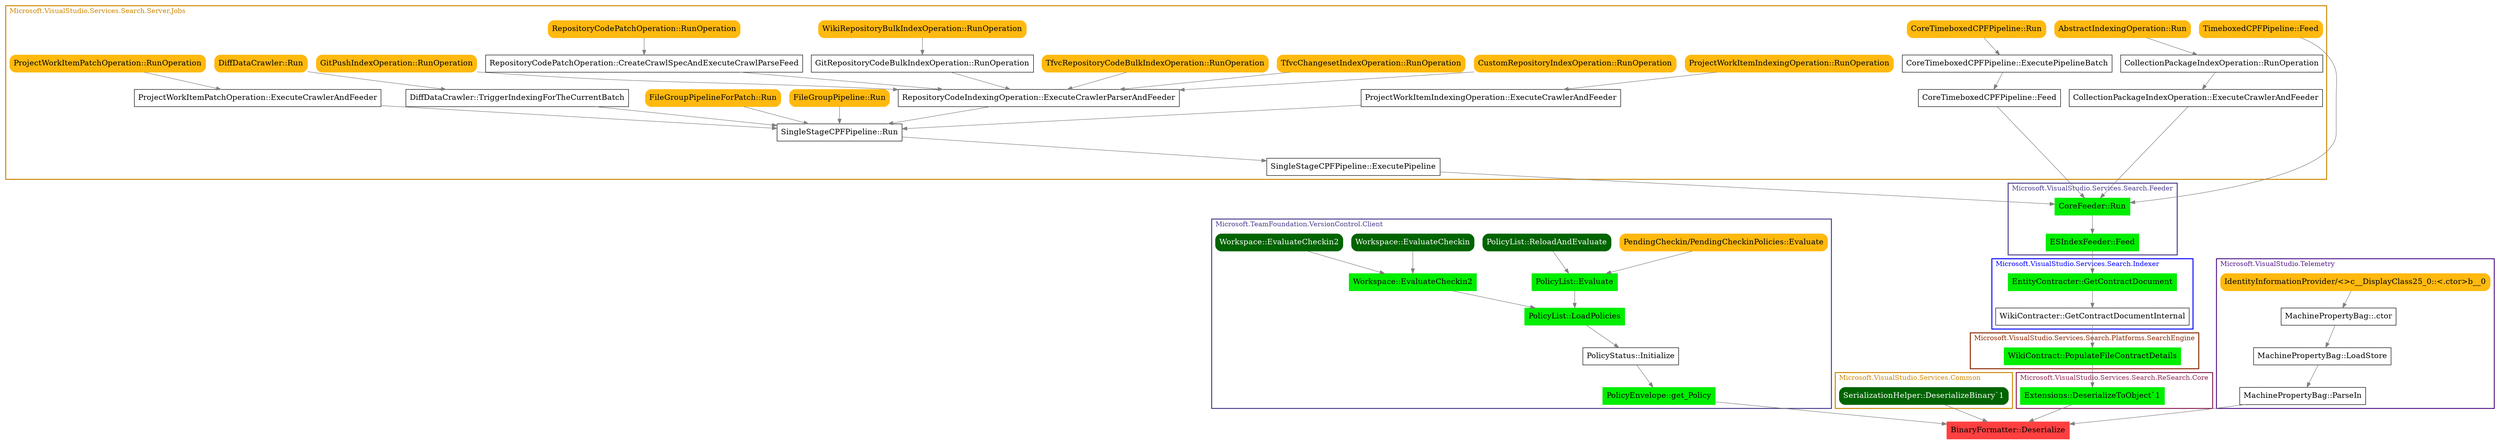 digraph G {
node [fontsize = 16];
0 [label="BinaryFormatter::Deserialize", shape="box", style="filled", fillcolor="brown1", color="brown1"];
subgraph cluster_0 {
label="Microsoft.TeamFoundation.VersionControl.Client";
color=darkslateblue;
fontcolor=darkslateblue;
penwidth=2;
labeljust=l;
1 [label="PolicyEnvelope::get_Policy", shape="box", style="filled", fillcolor="green2", color="green2"];
2 [label="PolicyStatus::Initialize", shape="box"];
3 [label="PolicyList::LoadPolicies", shape="box", style="filled", fillcolor="green2", color="green2"];
4 [label="PolicyList::Evaluate", shape="box", style="filled", fillcolor="green2", color="green2"];
5 [label="Workspace::EvaluateCheckin2", shape="box", style="filled", fillcolor="green2", color="green2"];
6 [label="PendingCheckin/PendingCheckinPolicies::Evaluate", shape="box", style="filled, rounded", fillcolor="darkgoldenrod1", color="darkgoldenrod1"];
7 [label="PolicyList::ReloadAndEvaluate", shape="box", style="filled, rounded", fillcolor="darkgreen", color="darkgreen", fontcolor="white"];
8 [label="Workspace::EvaluateCheckin", shape="box", style="filled, rounded", fillcolor="darkgreen", color="darkgreen", fontcolor="white"];
9 [label="Workspace::EvaluateCheckin2", shape="box", style="filled, rounded", fillcolor="darkgreen", color="darkgreen", fontcolor="white"];
}
subgraph cluster_1 {
label="Microsoft.VisualStudio.Services.Common";
color=orange3;
fontcolor=orange3;
penwidth=2;
labeljust=l;
10 [label="SerializationHelper::DeserializeBinary`1", shape="box", style="filled, rounded", fillcolor="darkgreen", color="darkgreen", fontcolor="white"];
}
subgraph cluster_2 {
label="Microsoft.VisualStudio.Services.Search.ReSearch.Core";
color=violetred4;
fontcolor=violetred4;
penwidth=2;
labeljust=l;
11 [label="Extensions::DeserializeToObject`1", shape="box", style="filled", fillcolor="green2", color="green2"];
}
subgraph cluster_3 {
label="Microsoft.VisualStudio.Telemetry";
color=purple4;
fontcolor=purple4;
penwidth=2;
labeljust=l;
12 [label="MachinePropertyBag::ParseIn", shape="box"];
13 [label="MachinePropertyBag::LoadStore", shape="box"];
14 [label="MachinePropertyBag::.ctor", shape="box"];
15 [label="IdentityInformationProvider/<>c__DisplayClass25_0::<.ctor>b__0", shape="box", style="filled, rounded", fillcolor="darkgoldenrod1", color="darkgoldenrod1"];
}
subgraph cluster_4 {
label="Microsoft.VisualStudio.Services.Search.Platforms.SearchEngine";
color=orangered4;
fontcolor=orangered4;
penwidth=2;
labeljust=l;
16 [label="WikiContract::PopulateFileContractDetails", shape="box", style="filled", fillcolor="green2", color="green2"];
}
subgraph cluster_5 {
label="Microsoft.VisualStudio.Services.Search.Indexer";
color=blue;
fontcolor=blue;
penwidth=2;
labeljust=l;
17 [label="WikiContracter::GetContractDocumentInternal", shape="box"];
18 [label="EntityContracter::GetContractDocument", shape="box", style="filled", fillcolor="green2", color="green2"];
}
subgraph cluster_6 {
label="Microsoft.VisualStudio.Services.Search.Feeder";
color=darkslateblue;
fontcolor=darkslateblue;
penwidth=2;
labeljust=l;
19 [label="ESIndexFeeder::Feed", shape="box", style="filled", fillcolor="green2", color="green2"];
20 [label="CoreFeeder::Run", shape="box", style="filled", fillcolor="green2", color="green2"];
}
subgraph cluster_7 {
label="Microsoft.VisualStudio.Services.Search.Server.Jobs";
color=orange3;
fontcolor=orange3;
penwidth=2;
labeljust=l;
21 [label="CoreTimeboxedCPFPipeline::Feed", shape="box"];
22 [label="SingleStageCPFPipeline::ExecutePipeline", shape="box"];
23 [label="TimeboxedCPFPipeline::Feed", shape="box", style="filled, rounded", fillcolor="darkgoldenrod1", color="darkgoldenrod1"];
24 [label="CollectionPackageIndexOperation::ExecuteCrawlerAndFeeder", shape="box"];
25 [label="CoreTimeboxedCPFPipeline::ExecutePipelineBatch", shape="box"];
26 [label="SingleStageCPFPipeline::Run", shape="box"];
27 [label="CollectionPackageIndexOperation::RunOperation", shape="box"];
28 [label="CoreTimeboxedCPFPipeline::Run", shape="box", style="filled, rounded", fillcolor="darkgoldenrod1", color="darkgoldenrod1"];
29 [label="DiffDataCrawler::TriggerIndexingForTheCurrentBatch", shape="box"];
30 [label="FileGroupPipeline::Run", shape="box", style="filled, rounded", fillcolor="darkgoldenrod1", color="darkgoldenrod1"];
31 [label="FileGroupPipelineForPatch::Run", shape="box", style="filled, rounded", fillcolor="darkgoldenrod1", color="darkgoldenrod1"];
32 [label="ProjectWorkItemPatchOperation::ExecuteCrawlerAndFeeder", shape="box"];
33 [label="ProjectWorkItemIndexingOperation::ExecuteCrawlerAndFeeder", shape="box"];
34 [label="RepositoryCodeIndexingOperation::ExecuteCrawlerParserAndFeeder", shape="box"];
35 [label="AbstractIndexingOperation::Run", shape="box", style="filled, rounded", fillcolor="darkgoldenrod1", color="darkgoldenrod1"];
36 [label="DiffDataCrawler::Run", shape="box", style="filled, rounded", fillcolor="darkgoldenrod1", color="darkgoldenrod1"];
37 [label="ProjectWorkItemPatchOperation::RunOperation", shape="box", style="filled, rounded", fillcolor="darkgoldenrod1", color="darkgoldenrod1"];
38 [label="ProjectWorkItemIndexingOperation::RunOperation", shape="box", style="filled, rounded", fillcolor="darkgoldenrod1", color="darkgoldenrod1"];
39 [label="GitPushIndexOperation::RunOperation", shape="box", style="filled, rounded", fillcolor="darkgoldenrod1", color="darkgoldenrod1"];
40 [label="GitRepositoryCodeBulkIndexOperation::RunOperation", shape="box"];
41 [label="CustomRepositoryIndexOperation::RunOperation", shape="box", style="filled, rounded", fillcolor="darkgoldenrod1", color="darkgoldenrod1"];
42 [label="RepositoryCodePatchOperation::CreateCrawlSpecAndExecuteCrawlParseFeed", shape="box"];
43 [label="TfvcChangesetIndexOperation::RunOperation", shape="box", style="filled, rounded", fillcolor="darkgoldenrod1", color="darkgoldenrod1"];
44 [label="TfvcRepositoryCodeBulkIndexOperation::RunOperation", shape="box", style="filled, rounded", fillcolor="darkgoldenrod1", color="darkgoldenrod1"];
45 [label="WikiRepositoryBulkIndexOperation::RunOperation", shape="box", style="filled, rounded", fillcolor="darkgoldenrod1", color="darkgoldenrod1"];
46 [label="RepositoryCodePatchOperation::RunOperation", shape="box", style="filled, rounded", fillcolor="darkgoldenrod1", color="darkgoldenrod1"];
}
1 -> 0 [color="gray50"];
10 -> 0 [color="gray50"];
11 -> 0 [color="gray50"];
12 -> 0 [color="gray50"];
2 -> 1 [color="gray50"];
16 -> 11 [color="gray50"];
13 -> 12 [color="gray50"];
3 -> 2 [color="gray50"];
17 -> 16 [color="gray50"];
14 -> 13 [color="gray50"];
4 -> 3 [color="gray50"];
5 -> 3 [color="gray50"];
18 -> 17 [color="gray50"];
15 -> 14 [color="gray50"];
6 -> 4 [color="gray50"];
7 -> 4 [color="gray50"];
8 -> 5 [color="gray50"];
9 -> 5 [color="gray50"];
19 -> 18 [color="gray50"];
20 -> 19 [color="gray50"];
21 -> 20 [color="gray50"];
22 -> 20 [color="gray50"];
23 -> 20 [color="gray50"];
24 -> 20 [color="gray50"];
25 -> 21 [color="gray50"];
26 -> 22 [color="gray50"];
27 -> 24 [color="gray50"];
28 -> 25 [color="gray50"];
29 -> 26 [color="gray50"];
30 -> 26 [color="gray50"];
31 -> 26 [color="gray50"];
32 -> 26 [color="gray50"];
33 -> 26 [color="gray50"];
34 -> 26 [color="gray50"];
35 -> 27 [color="gray50"];
36 -> 29 [color="gray50"];
37 -> 32 [color="gray50"];
38 -> 33 [color="gray50"];
39 -> 34 [color="gray50"];
40 -> 34 [color="gray50"];
41 -> 34 [color="gray50"];
42 -> 34 [color="gray50"];
43 -> 34 [color="gray50"];
44 -> 34 [color="gray50"];
45 -> 40 [color="gray50"];
46 -> 42 [color="gray50"];
}
